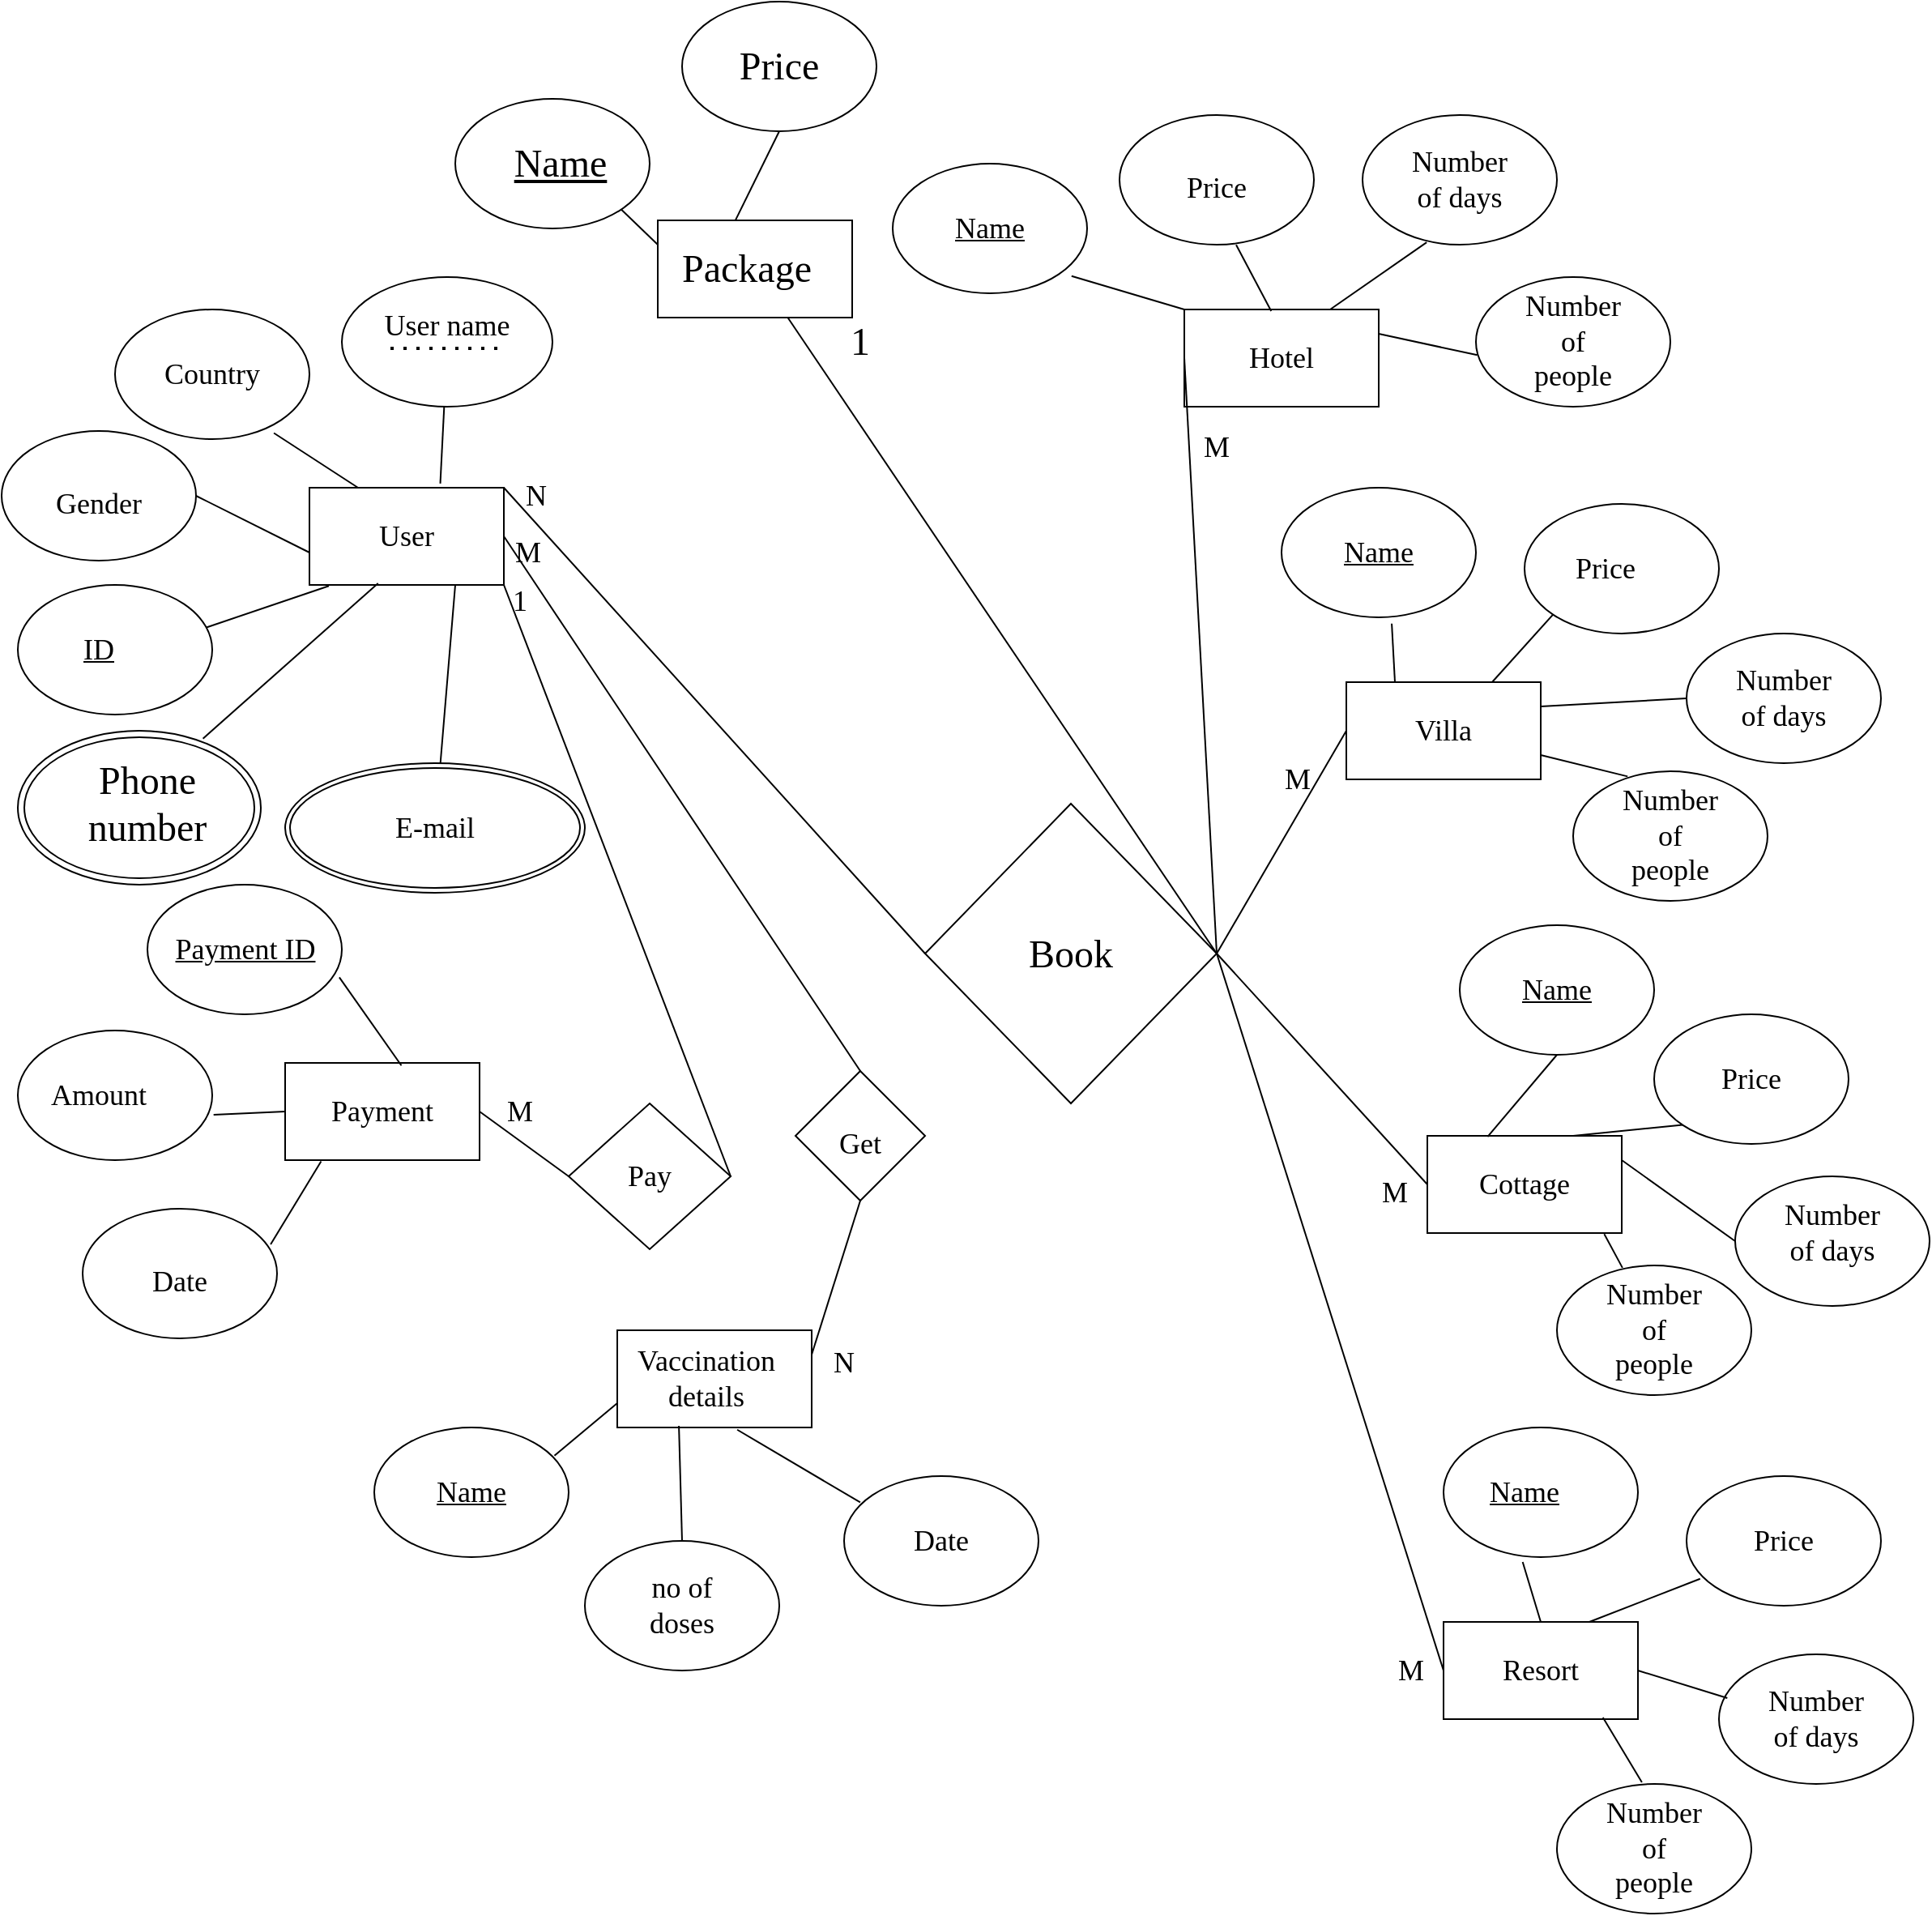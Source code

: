 <mxfile version="20.4.1" type="github">
  <diagram id="PhXYykc9L2HgZ_hh5Q4u" name="Page-1">
    <mxGraphModel dx="2737" dy="2095" grid="1" gridSize="10" guides="1" tooltips="1" connect="1" arrows="1" fold="1" page="1" pageScale="1" pageWidth="850" pageHeight="1100" math="0" shadow="0">
      <root>
        <mxCell id="0" />
        <mxCell id="1" parent="0" />
        <mxCell id="45WiUn7MyxqEai1GLjka-1" value="" style="rounded=0;whiteSpace=wrap;html=1;" vertex="1" parent="1">
          <mxGeometry x="120" y="180" width="120" height="60" as="geometry" />
        </mxCell>
        <mxCell id="45WiUn7MyxqEai1GLjka-2" value="" style="ellipse;whiteSpace=wrap;html=1;" vertex="1" parent="1">
          <mxGeometry x="140" y="50" width="130" height="80" as="geometry" />
        </mxCell>
        <mxCell id="45WiUn7MyxqEai1GLjka-3" value="" style="ellipse;whiteSpace=wrap;html=1;" vertex="1" parent="1">
          <mxGeometry y="70" width="120" height="80" as="geometry" />
        </mxCell>
        <mxCell id="45WiUn7MyxqEai1GLjka-4" value="" style="ellipse;whiteSpace=wrap;html=1;" vertex="1" parent="1">
          <mxGeometry x="-70" y="145" width="120" height="80" as="geometry" />
        </mxCell>
        <mxCell id="45WiUn7MyxqEai1GLjka-5" value="" style="ellipse;whiteSpace=wrap;html=1;" vertex="1" parent="1">
          <mxGeometry x="-60" y="240" width="120" height="80" as="geometry" />
        </mxCell>
        <mxCell id="45WiUn7MyxqEai1GLjka-7" value="&lt;font face=&quot;Times New Roman&quot; style=&quot;font-size: 18px;&quot;&gt;E-mail&lt;/font&gt;" style="ellipse;shape=doubleEllipse;margin=3;whiteSpace=wrap;html=1;align=center;" vertex="1" parent="1">
          <mxGeometry x="105" y="350" width="185" height="80" as="geometry" />
        </mxCell>
        <mxCell id="45WiUn7MyxqEai1GLjka-8" value="&lt;font face=&quot;Times New Roman&quot; style=&quot;font-size: 18px;&quot;&gt;User&lt;/font&gt;" style="text;html=1;strokeColor=none;fillColor=none;align=center;verticalAlign=middle;whiteSpace=wrap;rounded=0;" vertex="1" parent="1">
          <mxGeometry x="150" y="195" width="60" height="30" as="geometry" />
        </mxCell>
        <mxCell id="45WiUn7MyxqEai1GLjka-10" value="&lt;font face=&quot;Times New Roman&quot; style=&quot;font-size: 18px;&quot;&gt;&lt;u&gt;ID&lt;/u&gt;&lt;/font&gt;" style="text;html=1;strokeColor=none;fillColor=none;align=center;verticalAlign=middle;whiteSpace=wrap;rounded=0;" vertex="1" parent="1">
          <mxGeometry x="-40" y="265" width="60" height="30" as="geometry" />
        </mxCell>
        <mxCell id="45WiUn7MyxqEai1GLjka-11" value="&lt;font face=&quot;Times New Roman&quot; style=&quot;font-size: 18px;&quot;&gt;Gender&lt;/font&gt;" style="text;html=1;strokeColor=none;fillColor=none;align=center;verticalAlign=middle;whiteSpace=wrap;rounded=0;" vertex="1" parent="1">
          <mxGeometry x="-40" y="175" width="60" height="30" as="geometry" />
        </mxCell>
        <mxCell id="45WiUn7MyxqEai1GLjka-12" value="&lt;font face=&quot;Times New Roman&quot; style=&quot;font-size: 18px;&quot;&gt;Country&lt;/font&gt;" style="text;html=1;strokeColor=none;fillColor=none;align=center;verticalAlign=middle;whiteSpace=wrap;rounded=0;" vertex="1" parent="1">
          <mxGeometry x="30" y="95" width="60" height="30" as="geometry" />
        </mxCell>
        <mxCell id="45WiUn7MyxqEai1GLjka-13" value="&lt;font face=&quot;Times New Roman&quot; style=&quot;font-size: 18px;&quot;&gt;User name&lt;/font&gt;" style="text;html=1;strokeColor=none;fillColor=none;align=center;verticalAlign=middle;whiteSpace=wrap;rounded=0;" vertex="1" parent="1">
          <mxGeometry x="165" y="65" width="80" height="30" as="geometry" />
        </mxCell>
        <mxCell id="45WiUn7MyxqEai1GLjka-14" value="" style="endArrow=none;dashed=1;html=1;dashPattern=1 3;strokeWidth=2;rounded=0;fontFamily=Times New Roman;fontSize=18;" edge="1" parent="1">
          <mxGeometry width="50" height="50" relative="1" as="geometry">
            <mxPoint x="170" y="94" as="sourcePoint" />
            <mxPoint x="240" y="94" as="targetPoint" />
          </mxGeometry>
        </mxCell>
        <mxCell id="45WiUn7MyxqEai1GLjka-15" value="" style="endArrow=none;html=1;rounded=0;fontFamily=Times New Roman;fontSize=18;entryX=0.75;entryY=1;entryDx=0;entryDy=0;" edge="1" parent="1" source="45WiUn7MyxqEai1GLjka-7" target="45WiUn7MyxqEai1GLjka-1">
          <mxGeometry width="50" height="50" relative="1" as="geometry">
            <mxPoint x="400" y="270" as="sourcePoint" />
            <mxPoint x="450" y="220" as="targetPoint" />
          </mxGeometry>
        </mxCell>
        <mxCell id="45WiUn7MyxqEai1GLjka-16" value="" style="endArrow=none;html=1;rounded=0;fontFamily=Times New Roman;fontSize=18;entryX=0.762;entryY=0.051;entryDx=0;entryDy=0;entryPerimeter=0;exitX=0.353;exitY=0.983;exitDx=0;exitDy=0;exitPerimeter=0;" edge="1" parent="1" source="45WiUn7MyxqEai1GLjka-1" target="45WiUn7MyxqEai1GLjka-142">
          <mxGeometry width="50" height="50" relative="1" as="geometry">
            <mxPoint x="400" y="270" as="sourcePoint" />
            <mxPoint x="48.76" y="323.24" as="targetPoint" />
          </mxGeometry>
        </mxCell>
        <mxCell id="45WiUn7MyxqEai1GLjka-17" value="" style="endArrow=none;html=1;rounded=0;fontFamily=Times New Roman;fontSize=18;entryX=0.97;entryY=0.328;entryDx=0;entryDy=0;entryPerimeter=0;exitX=0.1;exitY=1.01;exitDx=0;exitDy=0;exitPerimeter=0;" edge="1" parent="1" source="45WiUn7MyxqEai1GLjka-1" target="45WiUn7MyxqEai1GLjka-5">
          <mxGeometry width="50" height="50" relative="1" as="geometry">
            <mxPoint x="400" y="270" as="sourcePoint" />
            <mxPoint x="450" y="220" as="targetPoint" />
          </mxGeometry>
        </mxCell>
        <mxCell id="45WiUn7MyxqEai1GLjka-18" value="" style="endArrow=none;html=1;rounded=0;fontFamily=Times New Roman;fontSize=18;exitX=1;exitY=0.5;exitDx=0;exitDy=0;" edge="1" parent="1" source="45WiUn7MyxqEai1GLjka-4">
          <mxGeometry width="50" height="50" relative="1" as="geometry">
            <mxPoint x="400" y="270" as="sourcePoint" />
            <mxPoint x="120" y="220" as="targetPoint" />
          </mxGeometry>
        </mxCell>
        <mxCell id="45WiUn7MyxqEai1GLjka-19" value="" style="endArrow=none;html=1;rounded=0;fontFamily=Times New Roman;fontSize=18;exitX=0.817;exitY=0.953;exitDx=0;exitDy=0;exitPerimeter=0;entryX=0.25;entryY=0;entryDx=0;entryDy=0;" edge="1" parent="1" source="45WiUn7MyxqEai1GLjka-3" target="45WiUn7MyxqEai1GLjka-1">
          <mxGeometry width="50" height="50" relative="1" as="geometry">
            <mxPoint x="400" y="270" as="sourcePoint" />
            <mxPoint x="450" y="220" as="targetPoint" />
          </mxGeometry>
        </mxCell>
        <mxCell id="45WiUn7MyxqEai1GLjka-20" value="" style="endArrow=none;html=1;rounded=0;fontFamily=Times New Roman;fontSize=18;exitX=0.673;exitY=-0.043;exitDx=0;exitDy=0;exitPerimeter=0;" edge="1" parent="1" source="45WiUn7MyxqEai1GLjka-1" target="45WiUn7MyxqEai1GLjka-2">
          <mxGeometry width="50" height="50" relative="1" as="geometry">
            <mxPoint x="135" y="180" as="sourcePoint" />
            <mxPoint x="185" y="130" as="targetPoint" />
          </mxGeometry>
        </mxCell>
        <mxCell id="45WiUn7MyxqEai1GLjka-21" value="" style="rounded=0;whiteSpace=wrap;html=1;fontFamily=Times New Roman;fontSize=18;" vertex="1" parent="1">
          <mxGeometry x="660" y="70" width="120" height="60" as="geometry" />
        </mxCell>
        <mxCell id="45WiUn7MyxqEai1GLjka-22" value="" style="ellipse;whiteSpace=wrap;html=1;fontFamily=Times New Roman;fontSize=18;" vertex="1" parent="1">
          <mxGeometry x="480" y="-20" width="120" height="80" as="geometry" />
        </mxCell>
        <mxCell id="45WiUn7MyxqEai1GLjka-23" value="" style="ellipse;whiteSpace=wrap;html=1;fontFamily=Times New Roman;fontSize=18;" vertex="1" parent="1">
          <mxGeometry x="840" y="50" width="120" height="80" as="geometry" />
        </mxCell>
        <mxCell id="45WiUn7MyxqEai1GLjka-24" value="" style="ellipse;whiteSpace=wrap;html=1;fontFamily=Times New Roman;fontSize=18;" vertex="1" parent="1">
          <mxGeometry x="770" y="-50" width="120" height="80" as="geometry" />
        </mxCell>
        <mxCell id="45WiUn7MyxqEai1GLjka-25" value="" style="ellipse;whiteSpace=wrap;html=1;fontFamily=Times New Roman;fontSize=18;" vertex="1" parent="1">
          <mxGeometry x="620" y="-50" width="120" height="80" as="geometry" />
        </mxCell>
        <mxCell id="45WiUn7MyxqEai1GLjka-26" value="Number of people" style="text;html=1;strokeColor=none;fillColor=none;align=center;verticalAlign=middle;whiteSpace=wrap;rounded=0;fontFamily=Times New Roman;fontSize=18;" vertex="1" parent="1">
          <mxGeometry x="870" y="75" width="60" height="30" as="geometry" />
        </mxCell>
        <mxCell id="45WiUn7MyxqEai1GLjka-27" value="Number of days" style="text;html=1;strokeColor=none;fillColor=none;align=center;verticalAlign=middle;whiteSpace=wrap;rounded=0;fontFamily=Times New Roman;fontSize=18;" vertex="1" parent="1">
          <mxGeometry x="800" y="-25" width="60" height="30" as="geometry" />
        </mxCell>
        <mxCell id="45WiUn7MyxqEai1GLjka-28" value="Price" style="text;html=1;strokeColor=none;fillColor=none;align=center;verticalAlign=middle;whiteSpace=wrap;rounded=0;fontFamily=Times New Roman;fontSize=18;" vertex="1" parent="1">
          <mxGeometry x="650" y="-20" width="60" height="30" as="geometry" />
        </mxCell>
        <mxCell id="45WiUn7MyxqEai1GLjka-29" value="Hotel" style="text;html=1;strokeColor=none;fillColor=none;align=center;verticalAlign=middle;whiteSpace=wrap;rounded=0;fontFamily=Times New Roman;fontSize=18;" vertex="1" parent="1">
          <mxGeometry x="690" y="85" width="60" height="30" as="geometry" />
        </mxCell>
        <mxCell id="45WiUn7MyxqEai1GLjka-30" value="&lt;u&gt;Name&lt;/u&gt;" style="text;html=1;strokeColor=none;fillColor=none;align=center;verticalAlign=middle;whiteSpace=wrap;rounded=0;fontFamily=Times New Roman;fontSize=18;" vertex="1" parent="1">
          <mxGeometry x="510" y="5" width="60" height="30" as="geometry" />
        </mxCell>
        <mxCell id="45WiUn7MyxqEai1GLjka-31" value="" style="endArrow=none;html=1;rounded=0;fontFamily=Times New Roman;fontSize=18;entryX=0.007;entryY=0.602;entryDx=0;entryDy=0;entryPerimeter=0;exitX=1;exitY=0.25;exitDx=0;exitDy=0;" edge="1" parent="1" source="45WiUn7MyxqEai1GLjka-21" target="45WiUn7MyxqEai1GLjka-23">
          <mxGeometry width="50" height="50" relative="1" as="geometry">
            <mxPoint x="400" y="230" as="sourcePoint" />
            <mxPoint x="450" y="180" as="targetPoint" />
          </mxGeometry>
        </mxCell>
        <mxCell id="45WiUn7MyxqEai1GLjka-32" value="" style="endArrow=none;html=1;rounded=0;fontFamily=Times New Roman;fontSize=18;entryX=0.75;entryY=0;entryDx=0;entryDy=0;exitX=0.33;exitY=0.982;exitDx=0;exitDy=0;exitPerimeter=0;" edge="1" parent="1" source="45WiUn7MyxqEai1GLjka-24" target="45WiUn7MyxqEai1GLjka-21">
          <mxGeometry width="50" height="50" relative="1" as="geometry">
            <mxPoint x="400" y="230" as="sourcePoint" />
            <mxPoint x="450" y="180" as="targetPoint" />
          </mxGeometry>
        </mxCell>
        <mxCell id="45WiUn7MyxqEai1GLjka-33" value="" style="endArrow=none;html=1;rounded=0;fontFamily=Times New Roman;fontSize=18;entryX=0.447;entryY=0.017;entryDx=0;entryDy=0;entryPerimeter=0;exitX=0.6;exitY=1.002;exitDx=0;exitDy=0;exitPerimeter=0;" edge="1" parent="1" source="45WiUn7MyxqEai1GLjka-25" target="45WiUn7MyxqEai1GLjka-21">
          <mxGeometry width="50" height="50" relative="1" as="geometry">
            <mxPoint x="400" y="230" as="sourcePoint" />
            <mxPoint x="450" y="180" as="targetPoint" />
          </mxGeometry>
        </mxCell>
        <mxCell id="45WiUn7MyxqEai1GLjka-34" value="" style="endArrow=none;html=1;rounded=0;fontFamily=Times New Roman;fontSize=18;entryX=0;entryY=0;entryDx=0;entryDy=0;exitX=0.92;exitY=0.867;exitDx=0;exitDy=0;exitPerimeter=0;" edge="1" parent="1" source="45WiUn7MyxqEai1GLjka-22" target="45WiUn7MyxqEai1GLjka-21">
          <mxGeometry width="50" height="50" relative="1" as="geometry">
            <mxPoint x="400" y="230" as="sourcePoint" />
            <mxPoint x="450" y="180" as="targetPoint" />
          </mxGeometry>
        </mxCell>
        <mxCell id="45WiUn7MyxqEai1GLjka-35" value="" style="rounded=0;whiteSpace=wrap;html=1;fontFamily=Times New Roman;fontSize=18;" vertex="1" parent="1">
          <mxGeometry x="760" y="300" width="120" height="60" as="geometry" />
        </mxCell>
        <mxCell id="45WiUn7MyxqEai1GLjka-36" value="" style="ellipse;whiteSpace=wrap;html=1;fontFamily=Times New Roman;fontSize=18;" vertex="1" parent="1">
          <mxGeometry x="900" y="355" width="120" height="80" as="geometry" />
        </mxCell>
        <mxCell id="45WiUn7MyxqEai1GLjka-37" value="" style="ellipse;whiteSpace=wrap;html=1;fontFamily=Times New Roman;fontSize=18;" vertex="1" parent="1">
          <mxGeometry x="970" y="270" width="120" height="80" as="geometry" />
        </mxCell>
        <mxCell id="45WiUn7MyxqEai1GLjka-38" value="" style="ellipse;whiteSpace=wrap;html=1;fontFamily=Times New Roman;fontSize=18;" vertex="1" parent="1">
          <mxGeometry x="870" y="190" width="120" height="80" as="geometry" />
        </mxCell>
        <mxCell id="45WiUn7MyxqEai1GLjka-39" value="" style="ellipse;whiteSpace=wrap;html=1;fontFamily=Times New Roman;fontSize=18;" vertex="1" parent="1">
          <mxGeometry x="720" y="180" width="120" height="80" as="geometry" />
        </mxCell>
        <mxCell id="45WiUn7MyxqEai1GLjka-40" value="Number of people" style="text;html=1;strokeColor=none;fillColor=none;align=center;verticalAlign=middle;whiteSpace=wrap;rounded=0;fontFamily=Times New Roman;fontSize=18;" vertex="1" parent="1">
          <mxGeometry x="930" y="380" width="60" height="30" as="geometry" />
        </mxCell>
        <mxCell id="45WiUn7MyxqEai1GLjka-41" value="Number of days" style="text;html=1;strokeColor=none;fillColor=none;align=center;verticalAlign=middle;whiteSpace=wrap;rounded=0;fontFamily=Times New Roman;fontSize=18;" vertex="1" parent="1">
          <mxGeometry x="1000" y="295" width="60" height="30" as="geometry" />
        </mxCell>
        <mxCell id="45WiUn7MyxqEai1GLjka-42" value="Price" style="text;html=1;strokeColor=none;fillColor=none;align=center;verticalAlign=middle;whiteSpace=wrap;rounded=0;fontFamily=Times New Roman;fontSize=18;" vertex="1" parent="1">
          <mxGeometry x="890" y="215" width="60" height="30" as="geometry" />
        </mxCell>
        <mxCell id="45WiUn7MyxqEai1GLjka-43" value="&lt;u&gt;Name&lt;/u&gt;" style="text;html=1;strokeColor=none;fillColor=none;align=center;verticalAlign=middle;whiteSpace=wrap;rounded=0;fontFamily=Times New Roman;fontSize=18;" vertex="1" parent="1">
          <mxGeometry x="750" y="205" width="60" height="30" as="geometry" />
        </mxCell>
        <mxCell id="45WiUn7MyxqEai1GLjka-44" value="Villa" style="text;html=1;strokeColor=none;fillColor=none;align=center;verticalAlign=middle;whiteSpace=wrap;rounded=0;fontFamily=Times New Roman;fontSize=18;" vertex="1" parent="1">
          <mxGeometry x="790" y="315" width="60" height="30" as="geometry" />
        </mxCell>
        <mxCell id="45WiUn7MyxqEai1GLjka-45" value="" style="endArrow=none;html=1;rounded=0;fontFamily=Times New Roman;fontSize=18;entryX=1;entryY=0.75;entryDx=0;entryDy=0;exitX=0.28;exitY=0.04;exitDx=0;exitDy=0;exitPerimeter=0;" edge="1" parent="1" source="45WiUn7MyxqEai1GLjka-36" target="45WiUn7MyxqEai1GLjka-35">
          <mxGeometry width="50" height="50" relative="1" as="geometry">
            <mxPoint x="560" y="200" as="sourcePoint" />
            <mxPoint x="610" y="150" as="targetPoint" />
          </mxGeometry>
        </mxCell>
        <mxCell id="45WiUn7MyxqEai1GLjka-46" value="" style="endArrow=none;html=1;rounded=0;fontFamily=Times New Roman;fontSize=18;entryX=1;entryY=0.25;entryDx=0;entryDy=0;exitX=0;exitY=0.5;exitDx=0;exitDy=0;" edge="1" parent="1" source="45WiUn7MyxqEai1GLjka-37" target="45WiUn7MyxqEai1GLjka-35">
          <mxGeometry width="50" height="50" relative="1" as="geometry">
            <mxPoint x="560" y="200" as="sourcePoint" />
            <mxPoint x="610" y="150" as="targetPoint" />
          </mxGeometry>
        </mxCell>
        <mxCell id="45WiUn7MyxqEai1GLjka-47" value="" style="endArrow=none;html=1;rounded=0;fontFamily=Times New Roman;fontSize=18;entryX=0.75;entryY=0;entryDx=0;entryDy=0;exitX=0;exitY=1;exitDx=0;exitDy=0;" edge="1" parent="1" source="45WiUn7MyxqEai1GLjka-38" target="45WiUn7MyxqEai1GLjka-35">
          <mxGeometry width="50" height="50" relative="1" as="geometry">
            <mxPoint x="560" y="200" as="sourcePoint" />
            <mxPoint x="610" y="150" as="targetPoint" />
          </mxGeometry>
        </mxCell>
        <mxCell id="45WiUn7MyxqEai1GLjka-48" value="" style="endArrow=none;html=1;rounded=0;fontFamily=Times New Roman;fontSize=18;entryX=0.25;entryY=0;entryDx=0;entryDy=0;exitX=0.567;exitY=1.048;exitDx=0;exitDy=0;exitPerimeter=0;" edge="1" parent="1" source="45WiUn7MyxqEai1GLjka-39" target="45WiUn7MyxqEai1GLjka-35">
          <mxGeometry width="50" height="50" relative="1" as="geometry">
            <mxPoint x="560" y="200" as="sourcePoint" />
            <mxPoint x="610" y="150" as="targetPoint" />
          </mxGeometry>
        </mxCell>
        <mxCell id="45WiUn7MyxqEai1GLjka-49" value="" style="rounded=0;whiteSpace=wrap;html=1;fontFamily=Times New Roman;fontSize=18;" vertex="1" parent="1">
          <mxGeometry x="810" y="580" width="120" height="60" as="geometry" />
        </mxCell>
        <mxCell id="45WiUn7MyxqEai1GLjka-50" value="" style="ellipse;whiteSpace=wrap;html=1;fontFamily=Times New Roman;fontSize=18;" vertex="1" parent="1">
          <mxGeometry x="890" y="660" width="120" height="80" as="geometry" />
        </mxCell>
        <mxCell id="45WiUn7MyxqEai1GLjka-51" value="" style="ellipse;whiteSpace=wrap;html=1;fontFamily=Times New Roman;fontSize=18;" vertex="1" parent="1">
          <mxGeometry x="1000" y="605" width="120" height="80" as="geometry" />
        </mxCell>
        <mxCell id="45WiUn7MyxqEai1GLjka-52" value="" style="ellipse;whiteSpace=wrap;html=1;fontFamily=Times New Roman;fontSize=18;" vertex="1" parent="1">
          <mxGeometry x="950" y="505" width="120" height="80" as="geometry" />
        </mxCell>
        <mxCell id="45WiUn7MyxqEai1GLjka-53" value="" style="ellipse;whiteSpace=wrap;html=1;fontFamily=Times New Roman;fontSize=18;" vertex="1" parent="1">
          <mxGeometry x="830" y="450" width="120" height="80" as="geometry" />
        </mxCell>
        <mxCell id="45WiUn7MyxqEai1GLjka-54" value="Number of people" style="text;html=1;strokeColor=none;fillColor=none;align=center;verticalAlign=middle;whiteSpace=wrap;rounded=0;fontFamily=Times New Roman;fontSize=18;" vertex="1" parent="1">
          <mxGeometry x="920" y="685" width="60" height="30" as="geometry" />
        </mxCell>
        <mxCell id="45WiUn7MyxqEai1GLjka-55" value="Number of days" style="text;html=1;strokeColor=none;fillColor=none;align=center;verticalAlign=middle;whiteSpace=wrap;rounded=0;fontFamily=Times New Roman;fontSize=18;" vertex="1" parent="1">
          <mxGeometry x="1030" y="625" width="60" height="30" as="geometry" />
        </mxCell>
        <mxCell id="45WiUn7MyxqEai1GLjka-56" value="Price" style="text;html=1;strokeColor=none;fillColor=none;align=center;verticalAlign=middle;whiteSpace=wrap;rounded=0;fontFamily=Times New Roman;fontSize=18;" vertex="1" parent="1">
          <mxGeometry x="980" y="530" width="60" height="30" as="geometry" />
        </mxCell>
        <mxCell id="45WiUn7MyxqEai1GLjka-57" value="&lt;u&gt;Name&lt;/u&gt;" style="text;html=1;strokeColor=none;fillColor=none;align=center;verticalAlign=middle;whiteSpace=wrap;rounded=0;fontFamily=Times New Roman;fontSize=18;" vertex="1" parent="1">
          <mxGeometry x="860" y="475" width="60" height="30" as="geometry" />
        </mxCell>
        <mxCell id="45WiUn7MyxqEai1GLjka-58" value="Cottage" style="text;html=1;strokeColor=none;fillColor=none;align=center;verticalAlign=middle;whiteSpace=wrap;rounded=0;fontFamily=Times New Roman;fontSize=18;" vertex="1" parent="1">
          <mxGeometry x="840" y="595" width="60" height="30" as="geometry" />
        </mxCell>
        <mxCell id="45WiUn7MyxqEai1GLjka-59" value="" style="endArrow=none;html=1;rounded=0;fontFamily=Times New Roman;fontSize=18;entryX=0.337;entryY=0.018;entryDx=0;entryDy=0;entryPerimeter=0;exitX=0.91;exitY=1.01;exitDx=0;exitDy=0;exitPerimeter=0;" edge="1" parent="1" source="45WiUn7MyxqEai1GLjka-49" target="45WiUn7MyxqEai1GLjka-50">
          <mxGeometry width="50" height="50" relative="1" as="geometry">
            <mxPoint x="560" y="470" as="sourcePoint" />
            <mxPoint x="610" y="420" as="targetPoint" />
          </mxGeometry>
        </mxCell>
        <mxCell id="45WiUn7MyxqEai1GLjka-60" value="" style="endArrow=none;html=1;rounded=0;fontFamily=Times New Roman;fontSize=18;entryX=1;entryY=0.25;entryDx=0;entryDy=0;exitX=0;exitY=0.5;exitDx=0;exitDy=0;" edge="1" parent="1" source="45WiUn7MyxqEai1GLjka-51" target="45WiUn7MyxqEai1GLjka-49">
          <mxGeometry width="50" height="50" relative="1" as="geometry">
            <mxPoint x="560" y="470" as="sourcePoint" />
            <mxPoint x="610" y="420" as="targetPoint" />
          </mxGeometry>
        </mxCell>
        <mxCell id="45WiUn7MyxqEai1GLjka-61" value="" style="endArrow=none;html=1;rounded=0;fontFamily=Times New Roman;fontSize=18;entryX=0.75;entryY=0;entryDx=0;entryDy=0;exitX=0;exitY=1;exitDx=0;exitDy=0;" edge="1" parent="1" source="45WiUn7MyxqEai1GLjka-52" target="45WiUn7MyxqEai1GLjka-49">
          <mxGeometry width="50" height="50" relative="1" as="geometry">
            <mxPoint x="560" y="470" as="sourcePoint" />
            <mxPoint x="610" y="420" as="targetPoint" />
          </mxGeometry>
        </mxCell>
        <mxCell id="45WiUn7MyxqEai1GLjka-62" value="" style="endArrow=none;html=1;rounded=0;fontFamily=Times New Roman;fontSize=18;exitX=0.31;exitY=0.01;exitDx=0;exitDy=0;exitPerimeter=0;entryX=0.5;entryY=1;entryDx=0;entryDy=0;" edge="1" parent="1" source="45WiUn7MyxqEai1GLjka-49" target="45WiUn7MyxqEai1GLjka-53">
          <mxGeometry width="50" height="50" relative="1" as="geometry">
            <mxPoint x="560" y="470" as="sourcePoint" />
            <mxPoint x="610" y="420" as="targetPoint" />
          </mxGeometry>
        </mxCell>
        <mxCell id="45WiUn7MyxqEai1GLjka-63" value="" style="rounded=0;whiteSpace=wrap;html=1;fontFamily=Times New Roman;fontSize=18;" vertex="1" parent="1">
          <mxGeometry x="820" y="880" width="120" height="60" as="geometry" />
        </mxCell>
        <mxCell id="45WiUn7MyxqEai1GLjka-64" value="" style="ellipse;whiteSpace=wrap;html=1;fontFamily=Times New Roman;fontSize=18;" vertex="1" parent="1">
          <mxGeometry x="890" y="980" width="120" height="80" as="geometry" />
        </mxCell>
        <mxCell id="45WiUn7MyxqEai1GLjka-65" value="" style="ellipse;whiteSpace=wrap;html=1;fontFamily=Times New Roman;fontSize=18;" vertex="1" parent="1">
          <mxGeometry x="990" y="900" width="120" height="80" as="geometry" />
        </mxCell>
        <mxCell id="45WiUn7MyxqEai1GLjka-66" value="" style="ellipse;whiteSpace=wrap;html=1;fontFamily=Times New Roman;fontSize=18;" vertex="1" parent="1">
          <mxGeometry x="970" y="790" width="120" height="80" as="geometry" />
        </mxCell>
        <mxCell id="45WiUn7MyxqEai1GLjka-67" value="" style="ellipse;whiteSpace=wrap;html=1;fontFamily=Times New Roman;fontSize=18;" vertex="1" parent="1">
          <mxGeometry x="820" y="760" width="120" height="80" as="geometry" />
        </mxCell>
        <mxCell id="45WiUn7MyxqEai1GLjka-68" value="Number of days" style="text;html=1;strokeColor=none;fillColor=none;align=center;verticalAlign=middle;whiteSpace=wrap;rounded=0;fontFamily=Times New Roman;fontSize=18;" vertex="1" parent="1">
          <mxGeometry x="1020" y="925" width="60" height="30" as="geometry" />
        </mxCell>
        <mxCell id="45WiUn7MyxqEai1GLjka-69" value="Price" style="text;html=1;strokeColor=none;fillColor=none;align=center;verticalAlign=middle;whiteSpace=wrap;rounded=0;fontFamily=Times New Roman;fontSize=18;" vertex="1" parent="1">
          <mxGeometry x="1000" y="815" width="60" height="30" as="geometry" />
        </mxCell>
        <mxCell id="45WiUn7MyxqEai1GLjka-70" value="&lt;u&gt;Name&lt;/u&gt;" style="text;html=1;strokeColor=none;fillColor=none;align=center;verticalAlign=middle;whiteSpace=wrap;rounded=0;fontFamily=Times New Roman;fontSize=18;" vertex="1" parent="1">
          <mxGeometry x="840" y="785" width="60" height="30" as="geometry" />
        </mxCell>
        <mxCell id="45WiUn7MyxqEai1GLjka-71" value="Resort" style="text;html=1;strokeColor=none;fillColor=none;align=center;verticalAlign=middle;whiteSpace=wrap;rounded=0;fontFamily=Times New Roman;fontSize=18;" vertex="1" parent="1">
          <mxGeometry x="850" y="895" width="60" height="30" as="geometry" />
        </mxCell>
        <mxCell id="45WiUn7MyxqEai1GLjka-74" value="Number of people" style="text;html=1;strokeColor=none;fillColor=none;align=center;verticalAlign=middle;whiteSpace=wrap;rounded=0;fontFamily=Times New Roman;fontSize=18;" vertex="1" parent="1">
          <mxGeometry x="920" y="1005" width="60" height="30" as="geometry" />
        </mxCell>
        <mxCell id="45WiUn7MyxqEai1GLjka-75" value="" style="endArrow=none;html=1;rounded=0;fontFamily=Times New Roman;fontSize=18;entryX=0.437;entryY=-0.013;entryDx=0;entryDy=0;entryPerimeter=0;exitX=0.82;exitY=0.983;exitDx=0;exitDy=0;exitPerimeter=0;" edge="1" parent="1" source="45WiUn7MyxqEai1GLjka-63" target="45WiUn7MyxqEai1GLjka-64">
          <mxGeometry width="50" height="50" relative="1" as="geometry">
            <mxPoint x="560" y="940" as="sourcePoint" />
            <mxPoint x="610" y="890" as="targetPoint" />
          </mxGeometry>
        </mxCell>
        <mxCell id="45WiUn7MyxqEai1GLjka-76" value="" style="endArrow=none;html=1;rounded=0;fontFamily=Times New Roman;fontSize=18;entryX=0.043;entryY=0.337;entryDx=0;entryDy=0;entryPerimeter=0;exitX=1;exitY=0.5;exitDx=0;exitDy=0;" edge="1" parent="1" source="45WiUn7MyxqEai1GLjka-63" target="45WiUn7MyxqEai1GLjka-65">
          <mxGeometry width="50" height="50" relative="1" as="geometry">
            <mxPoint x="560" y="940" as="sourcePoint" />
            <mxPoint x="610" y="890" as="targetPoint" />
          </mxGeometry>
        </mxCell>
        <mxCell id="45WiUn7MyxqEai1GLjka-77" value="" style="endArrow=none;html=1;rounded=0;fontFamily=Times New Roman;fontSize=18;entryX=0.07;entryY=0.792;entryDx=0;entryDy=0;entryPerimeter=0;exitX=0.75;exitY=0;exitDx=0;exitDy=0;" edge="1" parent="1" source="45WiUn7MyxqEai1GLjka-63" target="45WiUn7MyxqEai1GLjka-66">
          <mxGeometry width="50" height="50" relative="1" as="geometry">
            <mxPoint x="560" y="940" as="sourcePoint" />
            <mxPoint x="610" y="890" as="targetPoint" />
          </mxGeometry>
        </mxCell>
        <mxCell id="45WiUn7MyxqEai1GLjka-78" value="" style="endArrow=none;html=1;rounded=0;fontFamily=Times New Roman;fontSize=18;entryX=0.407;entryY=1.037;entryDx=0;entryDy=0;entryPerimeter=0;exitX=0.5;exitY=0;exitDx=0;exitDy=0;" edge="1" parent="1" source="45WiUn7MyxqEai1GLjka-63" target="45WiUn7MyxqEai1GLjka-67">
          <mxGeometry width="50" height="50" relative="1" as="geometry">
            <mxPoint x="560" y="940" as="sourcePoint" />
            <mxPoint x="610" y="890" as="targetPoint" />
          </mxGeometry>
        </mxCell>
        <mxCell id="45WiUn7MyxqEai1GLjka-79" value="" style="rounded=0;whiteSpace=wrap;html=1;fontFamily=Times New Roman;fontSize=18;" vertex="1" parent="1">
          <mxGeometry x="105" y="535" width="120" height="60" as="geometry" />
        </mxCell>
        <mxCell id="45WiUn7MyxqEai1GLjka-80" value="" style="ellipse;whiteSpace=wrap;html=1;fontFamily=Times New Roman;fontSize=18;" vertex="1" parent="1">
          <mxGeometry x="-20" y="625" width="120" height="80" as="geometry" />
        </mxCell>
        <mxCell id="45WiUn7MyxqEai1GLjka-81" value="" style="ellipse;whiteSpace=wrap;html=1;fontFamily=Times New Roman;fontSize=18;" vertex="1" parent="1">
          <mxGeometry x="-60" y="515" width="120" height="80" as="geometry" />
        </mxCell>
        <mxCell id="45WiUn7MyxqEai1GLjka-82" value="" style="ellipse;whiteSpace=wrap;html=1;fontFamily=Times New Roman;fontSize=18;" vertex="1" parent="1">
          <mxGeometry x="20" y="425" width="120" height="80" as="geometry" />
        </mxCell>
        <mxCell id="45WiUn7MyxqEai1GLjka-83" value="Payment" style="text;html=1;strokeColor=none;fillColor=none;align=center;verticalAlign=middle;whiteSpace=wrap;rounded=0;fontFamily=Times New Roman;fontSize=18;" vertex="1" parent="1">
          <mxGeometry x="135" y="550" width="60" height="30" as="geometry" />
        </mxCell>
        <mxCell id="45WiUn7MyxqEai1GLjka-84" value="Date" style="text;html=1;strokeColor=none;fillColor=none;align=center;verticalAlign=middle;whiteSpace=wrap;rounded=0;fontFamily=Times New Roman;fontSize=18;" vertex="1" parent="1">
          <mxGeometry x="10" y="655" width="60" height="30" as="geometry" />
        </mxCell>
        <mxCell id="45WiUn7MyxqEai1GLjka-85" value="Amount" style="text;html=1;strokeColor=none;fillColor=none;align=center;verticalAlign=middle;whiteSpace=wrap;rounded=0;fontFamily=Times New Roman;fontSize=18;" vertex="1" parent="1">
          <mxGeometry x="-40" y="540" width="60" height="30" as="geometry" />
        </mxCell>
        <mxCell id="45WiUn7MyxqEai1GLjka-86" value="&lt;u&gt;Payment ID&lt;/u&gt;" style="text;html=1;strokeColor=none;fillColor=none;align=center;verticalAlign=middle;whiteSpace=wrap;rounded=0;fontFamily=Times New Roman;fontSize=18;" vertex="1" parent="1">
          <mxGeometry x="32.5" y="450" width="95" height="30" as="geometry" />
        </mxCell>
        <mxCell id="45WiUn7MyxqEai1GLjka-87" value="" style="endArrow=none;html=1;rounded=0;fontFamily=Times New Roman;fontSize=18;entryX=0.967;entryY=0.275;entryDx=0;entryDy=0;entryPerimeter=0;exitX=0.185;exitY=1.013;exitDx=0;exitDy=0;exitPerimeter=0;" edge="1" parent="1" source="45WiUn7MyxqEai1GLjka-79" target="45WiUn7MyxqEai1GLjka-80">
          <mxGeometry width="50" height="50" relative="1" as="geometry">
            <mxPoint x="440" y="530" as="sourcePoint" />
            <mxPoint x="490" y="480" as="targetPoint" />
          </mxGeometry>
        </mxCell>
        <mxCell id="45WiUn7MyxqEai1GLjka-88" value="" style="endArrow=none;html=1;rounded=0;fontFamily=Times New Roman;fontSize=18;entryX=0;entryY=0.5;entryDx=0;entryDy=0;exitX=1.007;exitY=0.65;exitDx=0;exitDy=0;exitPerimeter=0;" edge="1" parent="1" source="45WiUn7MyxqEai1GLjka-81" target="45WiUn7MyxqEai1GLjka-79">
          <mxGeometry width="50" height="50" relative="1" as="geometry">
            <mxPoint x="440" y="530" as="sourcePoint" />
            <mxPoint x="490" y="480" as="targetPoint" />
          </mxGeometry>
        </mxCell>
        <mxCell id="45WiUn7MyxqEai1GLjka-89" value="" style="endArrow=none;html=1;rounded=0;fontFamily=Times New Roman;fontSize=18;exitX=0.598;exitY=0.027;exitDx=0;exitDy=0;exitPerimeter=0;entryX=0.987;entryY=0.715;entryDx=0;entryDy=0;entryPerimeter=0;" edge="1" parent="1" source="45WiUn7MyxqEai1GLjka-79" target="45WiUn7MyxqEai1GLjka-82">
          <mxGeometry width="50" height="50" relative="1" as="geometry">
            <mxPoint x="440" y="530" as="sourcePoint" />
            <mxPoint x="490" y="480" as="targetPoint" />
          </mxGeometry>
        </mxCell>
        <mxCell id="45WiUn7MyxqEai1GLjka-90" value="" style="rounded=0;whiteSpace=wrap;html=1;fontFamily=Times New Roman;fontSize=18;" vertex="1" parent="1">
          <mxGeometry x="310" y="700" width="120" height="60" as="geometry" />
        </mxCell>
        <mxCell id="45WiUn7MyxqEai1GLjka-91" value="" style="ellipse;whiteSpace=wrap;html=1;fontFamily=Times New Roman;fontSize=18;" vertex="1" parent="1">
          <mxGeometry x="450" y="790" width="120" height="80" as="geometry" />
        </mxCell>
        <mxCell id="45WiUn7MyxqEai1GLjka-92" value="" style="ellipse;whiteSpace=wrap;html=1;fontFamily=Times New Roman;fontSize=18;" vertex="1" parent="1">
          <mxGeometry x="290" y="830" width="120" height="80" as="geometry" />
        </mxCell>
        <mxCell id="45WiUn7MyxqEai1GLjka-93" value="" style="ellipse;whiteSpace=wrap;html=1;fontFamily=Times New Roman;fontSize=18;" vertex="1" parent="1">
          <mxGeometry x="160" y="760" width="120" height="80" as="geometry" />
        </mxCell>
        <mxCell id="45WiUn7MyxqEai1GLjka-94" value="Date" style="text;html=1;strokeColor=none;fillColor=none;align=center;verticalAlign=middle;whiteSpace=wrap;rounded=0;fontFamily=Times New Roman;fontSize=18;" vertex="1" parent="1">
          <mxGeometry x="480" y="815" width="60" height="30" as="geometry" />
        </mxCell>
        <mxCell id="45WiUn7MyxqEai1GLjka-95" value="no of doses" style="text;html=1;strokeColor=none;fillColor=none;align=center;verticalAlign=middle;whiteSpace=wrap;rounded=0;fontFamily=Times New Roman;fontSize=18;" vertex="1" parent="1">
          <mxGeometry x="320" y="855" width="60" height="30" as="geometry" />
        </mxCell>
        <mxCell id="45WiUn7MyxqEai1GLjka-96" value="&lt;u&gt;Name&lt;/u&gt;" style="text;html=1;strokeColor=none;fillColor=none;align=center;verticalAlign=middle;whiteSpace=wrap;rounded=0;fontFamily=Times New Roman;fontSize=18;" vertex="1" parent="1">
          <mxGeometry x="190" y="785" width="60" height="30" as="geometry" />
        </mxCell>
        <mxCell id="45WiUn7MyxqEai1GLjka-97" value="Vaccination details" style="text;html=1;strokeColor=none;fillColor=none;align=center;verticalAlign=middle;whiteSpace=wrap;rounded=0;fontFamily=Times New Roman;fontSize=18;" vertex="1" parent="1">
          <mxGeometry x="335" y="715" width="60" height="30" as="geometry" />
        </mxCell>
        <mxCell id="45WiUn7MyxqEai1GLjka-100" value="" style="endArrow=none;html=1;rounded=0;fontFamily=Times New Roman;fontSize=18;exitX=0.083;exitY=0.203;exitDx=0;exitDy=0;exitPerimeter=0;entryX=0.617;entryY=1.023;entryDx=0;entryDy=0;entryPerimeter=0;" edge="1" parent="1" source="45WiUn7MyxqEai1GLjka-91" target="45WiUn7MyxqEai1GLjka-90">
          <mxGeometry width="50" height="50" relative="1" as="geometry">
            <mxPoint x="440" y="710" as="sourcePoint" />
            <mxPoint x="490" y="660" as="targetPoint" />
          </mxGeometry>
        </mxCell>
        <mxCell id="45WiUn7MyxqEai1GLjka-101" value="" style="endArrow=none;html=1;rounded=0;fontFamily=Times New Roman;fontSize=18;exitX=0.5;exitY=0;exitDx=0;exitDy=0;entryX=0.317;entryY=0.983;entryDx=0;entryDy=0;entryPerimeter=0;" edge="1" parent="1" source="45WiUn7MyxqEai1GLjka-92" target="45WiUn7MyxqEai1GLjka-90">
          <mxGeometry width="50" height="50" relative="1" as="geometry">
            <mxPoint x="440" y="710" as="sourcePoint" />
            <mxPoint x="490" y="660" as="targetPoint" />
          </mxGeometry>
        </mxCell>
        <mxCell id="45WiUn7MyxqEai1GLjka-102" value="" style="endArrow=none;html=1;rounded=0;fontFamily=Times New Roman;fontSize=18;exitX=0.927;exitY=0.217;exitDx=0;exitDy=0;exitPerimeter=0;entryX=0;entryY=0.75;entryDx=0;entryDy=0;" edge="1" parent="1" source="45WiUn7MyxqEai1GLjka-93" target="45WiUn7MyxqEai1GLjka-90">
          <mxGeometry width="50" height="50" relative="1" as="geometry">
            <mxPoint x="440" y="710" as="sourcePoint" />
            <mxPoint x="490" y="660" as="targetPoint" />
          </mxGeometry>
        </mxCell>
        <mxCell id="45WiUn7MyxqEai1GLjka-103" value="" style="rhombus;whiteSpace=wrap;html=1;fontFamily=Times New Roman;fontSize=18;" vertex="1" parent="1">
          <mxGeometry x="500" y="375" width="180" height="185" as="geometry" />
        </mxCell>
        <mxCell id="45WiUn7MyxqEai1GLjka-104" value="" style="rhombus;whiteSpace=wrap;html=1;fontFamily=Times New Roman;fontSize=18;" vertex="1" parent="1">
          <mxGeometry x="280" y="560" width="100" height="90" as="geometry" />
        </mxCell>
        <mxCell id="45WiUn7MyxqEai1GLjka-105" value="Pay" style="text;html=1;strokeColor=none;fillColor=none;align=center;verticalAlign=middle;whiteSpace=wrap;rounded=0;fontFamily=Times New Roman;fontSize=18;" vertex="1" parent="1">
          <mxGeometry x="300" y="590" width="60" height="30" as="geometry" />
        </mxCell>
        <mxCell id="45WiUn7MyxqEai1GLjka-106" value="&lt;font style=&quot;font-size: 24px;&quot;&gt;Book&lt;/font&gt;" style="text;html=1;strokeColor=none;fillColor=none;align=center;verticalAlign=middle;whiteSpace=wrap;rounded=0;fontFamily=Times New Roman;fontSize=18;" vertex="1" parent="1">
          <mxGeometry x="560" y="452.5" width="60" height="30" as="geometry" />
        </mxCell>
        <mxCell id="45WiUn7MyxqEai1GLjka-108" value="" style="endArrow=none;html=1;rounded=0;fontFamily=Times New Roman;fontSize=18;exitX=0;exitY=0.5;exitDx=0;exitDy=0;entryX=1;entryY=0;entryDx=0;entryDy=0;" edge="1" parent="1" source="45WiUn7MyxqEai1GLjka-103" target="45WiUn7MyxqEai1GLjka-1">
          <mxGeometry width="50" height="50" relative="1" as="geometry">
            <mxPoint x="440" y="310" as="sourcePoint" />
            <mxPoint x="490" y="260" as="targetPoint" />
          </mxGeometry>
        </mxCell>
        <mxCell id="45WiUn7MyxqEai1GLjka-109" value="" style="endArrow=none;html=1;rounded=0;fontFamily=Times New Roman;fontSize=18;entryX=1;entryY=0.5;entryDx=0;entryDy=0;exitX=0;exitY=0.5;exitDx=0;exitDy=0;" edge="1" parent="1" source="45WiUn7MyxqEai1GLjka-104" target="45WiUn7MyxqEai1GLjka-79">
          <mxGeometry width="50" height="50" relative="1" as="geometry">
            <mxPoint x="500" y="500" as="sourcePoint" />
            <mxPoint x="490" y="460" as="targetPoint" />
          </mxGeometry>
        </mxCell>
        <mxCell id="45WiUn7MyxqEai1GLjka-110" value="" style="endArrow=none;html=1;rounded=0;fontFamily=Times New Roman;fontSize=18;exitX=1;exitY=0.5;exitDx=0;exitDy=0;" edge="1" parent="1" source="45WiUn7MyxqEai1GLjka-104">
          <mxGeometry width="50" height="50" relative="1" as="geometry">
            <mxPoint x="440" y="510" as="sourcePoint" />
            <mxPoint x="240" y="240" as="targetPoint" />
          </mxGeometry>
        </mxCell>
        <mxCell id="45WiUn7MyxqEai1GLjka-111" value="" style="rhombus;whiteSpace=wrap;html=1;fontFamily=Times New Roman;fontSize=18;" vertex="1" parent="1">
          <mxGeometry x="420" y="540" width="80" height="80" as="geometry" />
        </mxCell>
        <mxCell id="45WiUn7MyxqEai1GLjka-112" value="Get" style="text;html=1;strokeColor=none;fillColor=none;align=center;verticalAlign=middle;whiteSpace=wrap;rounded=0;fontFamily=Times New Roman;fontSize=18;" vertex="1" parent="1">
          <mxGeometry x="430" y="570" width="60" height="30" as="geometry" />
        </mxCell>
        <mxCell id="45WiUn7MyxqEai1GLjka-113" value="" style="endArrow=none;html=1;rounded=0;fontFamily=Times New Roman;fontSize=18;exitX=0.5;exitY=0;exitDx=0;exitDy=0;" edge="1" parent="1" source="45WiUn7MyxqEai1GLjka-111">
          <mxGeometry width="50" height="50" relative="1" as="geometry">
            <mxPoint x="440" y="410" as="sourcePoint" />
            <mxPoint x="240" y="210" as="targetPoint" />
          </mxGeometry>
        </mxCell>
        <mxCell id="45WiUn7MyxqEai1GLjka-114" value="" style="endArrow=none;html=1;rounded=0;fontFamily=Times New Roman;fontSize=18;entryX=0.5;entryY=1;entryDx=0;entryDy=0;exitX=1;exitY=0.25;exitDx=0;exitDy=0;" edge="1" parent="1" source="45WiUn7MyxqEai1GLjka-90" target="45WiUn7MyxqEai1GLjka-111">
          <mxGeometry width="50" height="50" relative="1" as="geometry">
            <mxPoint x="440" y="710" as="sourcePoint" />
            <mxPoint x="490" y="660" as="targetPoint" />
          </mxGeometry>
        </mxCell>
        <mxCell id="45WiUn7MyxqEai1GLjka-115" value="1" style="text;html=1;strokeColor=none;fillColor=none;align=center;verticalAlign=middle;whiteSpace=wrap;rounded=0;fontFamily=Times New Roman;fontSize=18;" vertex="1" parent="1">
          <mxGeometry x="220" y="235" width="60" height="30" as="geometry" />
        </mxCell>
        <mxCell id="45WiUn7MyxqEai1GLjka-116" value="M" style="text;html=1;strokeColor=none;fillColor=none;align=center;verticalAlign=middle;whiteSpace=wrap;rounded=0;fontFamily=Times New Roman;fontSize=18;" vertex="1" parent="1">
          <mxGeometry x="225" y="205" width="60" height="30" as="geometry" />
        </mxCell>
        <mxCell id="45WiUn7MyxqEai1GLjka-117" value="N" style="text;html=1;strokeColor=none;fillColor=none;align=center;verticalAlign=middle;whiteSpace=wrap;rounded=0;fontFamily=Times New Roman;fontSize=18;" vertex="1" parent="1">
          <mxGeometry x="230" y="170" width="60" height="30" as="geometry" />
        </mxCell>
        <mxCell id="45WiUn7MyxqEai1GLjka-118" value="N" style="text;html=1;strokeColor=none;fillColor=none;align=center;verticalAlign=middle;whiteSpace=wrap;rounded=0;fontFamily=Times New Roman;fontSize=18;" vertex="1" parent="1">
          <mxGeometry x="420" y="705" width="60" height="30" as="geometry" />
        </mxCell>
        <mxCell id="45WiUn7MyxqEai1GLjka-119" value="M" style="text;html=1;strokeColor=none;fillColor=none;align=center;verticalAlign=middle;whiteSpace=wrap;rounded=0;fontFamily=Times New Roman;fontSize=18;" vertex="1" parent="1">
          <mxGeometry x="220" y="550" width="60" height="30" as="geometry" />
        </mxCell>
        <mxCell id="45WiUn7MyxqEai1GLjka-120" value="M" style="text;html=1;strokeColor=none;fillColor=none;align=center;verticalAlign=middle;whiteSpace=wrap;rounded=0;fontFamily=Times New Roman;fontSize=18;" vertex="1" parent="1">
          <mxGeometry x="650" y="140" width="60" height="30" as="geometry" />
        </mxCell>
        <mxCell id="45WiUn7MyxqEai1GLjka-121" value="" style="endArrow=none;html=1;rounded=0;fontFamily=Times New Roman;fontSize=18;exitX=0;exitY=0.5;exitDx=0;exitDy=0;entryX=1;entryY=0.5;entryDx=0;entryDy=0;" edge="1" parent="1" source="45WiUn7MyxqEai1GLjka-63" target="45WiUn7MyxqEai1GLjka-103">
          <mxGeometry width="50" height="50" relative="1" as="geometry">
            <mxPoint x="440" y="410" as="sourcePoint" />
            <mxPoint x="680" y="510" as="targetPoint" />
          </mxGeometry>
        </mxCell>
        <mxCell id="45WiUn7MyxqEai1GLjka-122" value="" style="endArrow=none;html=1;rounded=0;fontFamily=Times New Roman;fontSize=18;entryX=0;entryY=0.5;entryDx=0;entryDy=0;exitX=1;exitY=0.5;exitDx=0;exitDy=0;" edge="1" parent="1" source="45WiUn7MyxqEai1GLjka-103" target="45WiUn7MyxqEai1GLjka-49">
          <mxGeometry width="50" height="50" relative="1" as="geometry">
            <mxPoint x="440" y="410" as="sourcePoint" />
            <mxPoint x="490" y="360" as="targetPoint" />
          </mxGeometry>
        </mxCell>
        <mxCell id="45WiUn7MyxqEai1GLjka-123" value="" style="endArrow=none;html=1;rounded=0;fontFamily=Times New Roman;fontSize=18;entryX=0;entryY=0.5;entryDx=0;entryDy=0;exitX=1;exitY=0.5;exitDx=0;exitDy=0;" edge="1" parent="1" source="45WiUn7MyxqEai1GLjka-103" target="45WiUn7MyxqEai1GLjka-35">
          <mxGeometry width="50" height="50" relative="1" as="geometry">
            <mxPoint x="440" y="410" as="sourcePoint" />
            <mxPoint x="490" y="360" as="targetPoint" />
          </mxGeometry>
        </mxCell>
        <mxCell id="45WiUn7MyxqEai1GLjka-124" value="" style="endArrow=none;html=1;rounded=0;fontFamily=Times New Roman;fontSize=18;exitX=0;exitY=0.5;exitDx=0;exitDy=0;entryX=1;entryY=0.5;entryDx=0;entryDy=0;" edge="1" parent="1" source="45WiUn7MyxqEai1GLjka-21" target="45WiUn7MyxqEai1GLjka-103">
          <mxGeometry width="50" height="50" relative="1" as="geometry">
            <mxPoint x="440" y="410" as="sourcePoint" />
            <mxPoint x="680" y="450" as="targetPoint" />
          </mxGeometry>
        </mxCell>
        <mxCell id="45WiUn7MyxqEai1GLjka-125" value="M" style="text;html=1;strokeColor=none;fillColor=none;align=center;verticalAlign=middle;whiteSpace=wrap;rounded=0;fontFamily=Times New Roman;fontSize=18;" vertex="1" parent="1">
          <mxGeometry x="770" y="895" width="60" height="30" as="geometry" />
        </mxCell>
        <mxCell id="45WiUn7MyxqEai1GLjka-126" value="M" style="text;html=1;strokeColor=none;fillColor=none;align=center;verticalAlign=middle;whiteSpace=wrap;rounded=0;fontFamily=Times New Roman;fontSize=18;" vertex="1" parent="1">
          <mxGeometry x="760" y="600" width="60" height="30" as="geometry" />
        </mxCell>
        <mxCell id="45WiUn7MyxqEai1GLjka-127" value="M" style="text;html=1;strokeColor=none;fillColor=none;align=center;verticalAlign=middle;whiteSpace=wrap;rounded=0;fontFamily=Times New Roman;fontSize=18;" vertex="1" parent="1">
          <mxGeometry x="700" y="345" width="60" height="30" as="geometry" />
        </mxCell>
        <mxCell id="45WiUn7MyxqEai1GLjka-130" value="" style="rounded=0;whiteSpace=wrap;html=1;fontFamily=Times New Roman;fontSize=24;" vertex="1" parent="1">
          <mxGeometry x="335" y="15" width="120" height="60" as="geometry" />
        </mxCell>
        <mxCell id="45WiUn7MyxqEai1GLjka-131" value="" style="ellipse;whiteSpace=wrap;html=1;fontFamily=Times New Roman;fontSize=24;" vertex="1" parent="1">
          <mxGeometry x="350" y="-120" width="120" height="80" as="geometry" />
        </mxCell>
        <mxCell id="45WiUn7MyxqEai1GLjka-132" value="" style="ellipse;whiteSpace=wrap;html=1;fontFamily=Times New Roman;fontSize=24;" vertex="1" parent="1">
          <mxGeometry x="210" y="-60" width="120" height="80" as="geometry" />
        </mxCell>
        <mxCell id="45WiUn7MyxqEai1GLjka-133" value="Package" style="text;html=1;strokeColor=none;fillColor=none;align=center;verticalAlign=middle;whiteSpace=wrap;rounded=0;fontFamily=Times New Roman;fontSize=24;" vertex="1" parent="1">
          <mxGeometry x="360" y="30" width="60" height="30" as="geometry" />
        </mxCell>
        <mxCell id="45WiUn7MyxqEai1GLjka-134" value="Price" style="text;html=1;strokeColor=none;fillColor=none;align=center;verticalAlign=middle;whiteSpace=wrap;rounded=0;fontFamily=Times New Roman;fontSize=24;" vertex="1" parent="1">
          <mxGeometry x="380" y="-95" width="60" height="30" as="geometry" />
        </mxCell>
        <mxCell id="45WiUn7MyxqEai1GLjka-135" value="&lt;u&gt;Name&lt;/u&gt;" style="text;html=1;strokeColor=none;fillColor=none;align=center;verticalAlign=middle;whiteSpace=wrap;rounded=0;fontFamily=Times New Roman;fontSize=24;" vertex="1" parent="1">
          <mxGeometry x="245" y="-35" width="60" height="30" as="geometry" />
        </mxCell>
        <mxCell id="45WiUn7MyxqEai1GLjka-138" value="" style="endArrow=none;html=1;rounded=0;fontFamily=Times New Roman;fontSize=24;entryX=0.4;entryY=-0.003;entryDx=0;entryDy=0;entryPerimeter=0;exitX=0.5;exitY=1;exitDx=0;exitDy=0;" edge="1" parent="1" source="45WiUn7MyxqEai1GLjka-131" target="45WiUn7MyxqEai1GLjka-130">
          <mxGeometry width="50" height="50" relative="1" as="geometry">
            <mxPoint x="380" y="210" as="sourcePoint" />
            <mxPoint x="430" y="160" as="targetPoint" />
          </mxGeometry>
        </mxCell>
        <mxCell id="45WiUn7MyxqEai1GLjka-139" value="" style="endArrow=none;html=1;rounded=0;fontFamily=Times New Roman;fontSize=24;exitX=0;exitY=0.25;exitDx=0;exitDy=0;entryX=1;entryY=1;entryDx=0;entryDy=0;" edge="1" parent="1" source="45WiUn7MyxqEai1GLjka-130" target="45WiUn7MyxqEai1GLjka-132">
          <mxGeometry width="50" height="50" relative="1" as="geometry">
            <mxPoint x="380" y="210" as="sourcePoint" />
            <mxPoint x="430" y="160" as="targetPoint" />
          </mxGeometry>
        </mxCell>
        <mxCell id="45WiUn7MyxqEai1GLjka-140" value="" style="endArrow=none;html=1;rounded=0;fontFamily=Times New Roman;fontSize=24;exitX=1;exitY=0.5;exitDx=0;exitDy=0;" edge="1" parent="1" source="45WiUn7MyxqEai1GLjka-103" target="45WiUn7MyxqEai1GLjka-130">
          <mxGeometry width="50" height="50" relative="1" as="geometry">
            <mxPoint x="380" y="210" as="sourcePoint" />
            <mxPoint x="430" y="160" as="targetPoint" />
          </mxGeometry>
        </mxCell>
        <mxCell id="45WiUn7MyxqEai1GLjka-141" value="1" style="text;html=1;strokeColor=none;fillColor=none;align=center;verticalAlign=middle;whiteSpace=wrap;rounded=0;fontFamily=Times New Roman;fontSize=24;" vertex="1" parent="1">
          <mxGeometry x="430" y="75" width="60" height="30" as="geometry" />
        </mxCell>
        <mxCell id="45WiUn7MyxqEai1GLjka-142" value="" style="ellipse;shape=doubleEllipse;whiteSpace=wrap;html=1;fontFamily=Times New Roman;fontSize=24;" vertex="1" parent="1">
          <mxGeometry x="-60" y="330" width="150" height="95" as="geometry" />
        </mxCell>
        <mxCell id="45WiUn7MyxqEai1GLjka-143" value="Phone number" style="text;html=1;strokeColor=none;fillColor=none;align=center;verticalAlign=middle;whiteSpace=wrap;rounded=0;fontFamily=Times New Roman;fontSize=24;" vertex="1" parent="1">
          <mxGeometry x="-10" y="360" width="60" height="30" as="geometry" />
        </mxCell>
      </root>
    </mxGraphModel>
  </diagram>
</mxfile>

